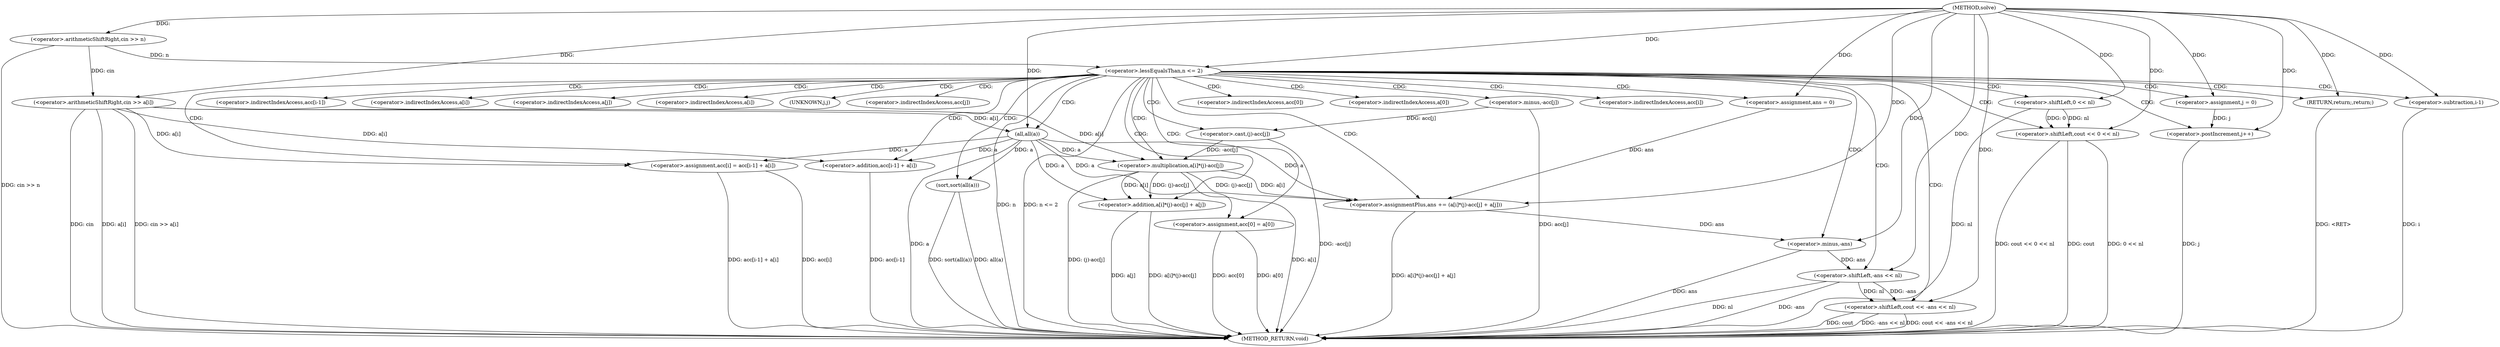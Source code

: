 digraph "solve" {  
"1000575" [label = "(METHOD,solve)" ]
"1000656" [label = "(METHOD_RETURN,void)" ]
"1000578" [label = "(<operator>.arithmeticShiftRight,cin >> n)" ]
"1000582" [label = "(<operator>.arithmeticShiftRight,cin >> a[i])" ]
"1000598" [label = "(sort,sort(all(a)))" ]
"1000602" [label = "(<operator>.assignment,acc[0] = a[0])" ]
"1000624" [label = "(<operator>.assignment,ans = 0)" ]
"1000628" [label = "(<operator>.assignment,j = 0)" ]
"1000650" [label = "(<operator>.shiftLeft,cout << -ans << nl)" ]
"1000588" [label = "(<operator>.lessEqualsThan,n <= 2)" ]
"1000610" [label = "(<operator>.assignment,acc[i] = acc[i-1] + a[i])" ]
"1000632" [label = "(<operator>.assignmentPlus,ans += (a[i]*(j)-acc[j] + a[j]))" ]
"1000648" [label = "(<operator>.postIncrement,j++)" ]
"1000592" [label = "(<operator>.shiftLeft,cout << 0 << nl)" ]
"1000597" [label = "(RETURN,return;,return;)" ]
"1000599" [label = "(all,all(a))" ]
"1000652" [label = "(<operator>.shiftLeft,-ans << nl)" ]
"1000614" [label = "(<operator>.addition,acc[i-1] + a[i])" ]
"1000634" [label = "(<operator>.addition,a[i]*(j)-acc[j] + a[j])" ]
"1000653" [label = "(<operator>.minus,-ans)" ]
"1000594" [label = "(<operator>.shiftLeft,0 << nl)" ]
"1000635" [label = "(<operator>.multiplication,a[i]*(j)-acc[j])" ]
"1000617" [label = "(<operator>.subtraction,i-1)" ]
"1000639" [label = "(<operator>.cast,(j)-acc[j])" ]
"1000641" [label = "(<operator>.minus,-acc[j])" ]
"1000603" [label = "(<operator>.indirectIndexAccess,acc[0])" ]
"1000606" [label = "(<operator>.indirectIndexAccess,a[0])" ]
"1000611" [label = "(<operator>.indirectIndexAccess,acc[i])" ]
"1000615" [label = "(<operator>.indirectIndexAccess,acc[i-1])" ]
"1000620" [label = "(<operator>.indirectIndexAccess,a[i])" ]
"1000645" [label = "(<operator>.indirectIndexAccess,a[j])" ]
"1000636" [label = "(<operator>.indirectIndexAccess,a[i])" ]
"1000640" [label = "(UNKNOWN,j,j)" ]
"1000642" [label = "(<operator>.indirectIndexAccess,acc[j])" ]
  "1000578" -> "1000656"  [ label = "DDG: cin >> n"] 
  "1000582" -> "1000656"  [ label = "DDG: cin"] 
  "1000582" -> "1000656"  [ label = "DDG: a[i]"] 
  "1000582" -> "1000656"  [ label = "DDG: cin >> a[i]"] 
  "1000588" -> "1000656"  [ label = "DDG: n"] 
  "1000588" -> "1000656"  [ label = "DDG: n <= 2"] 
  "1000599" -> "1000656"  [ label = "DDG: a"] 
  "1000598" -> "1000656"  [ label = "DDG: all(a)"] 
  "1000598" -> "1000656"  [ label = "DDG: sort(all(a))"] 
  "1000602" -> "1000656"  [ label = "DDG: acc[0]"] 
  "1000602" -> "1000656"  [ label = "DDG: a[0]"] 
  "1000610" -> "1000656"  [ label = "DDG: acc[i]"] 
  "1000617" -> "1000656"  [ label = "DDG: i"] 
  "1000614" -> "1000656"  [ label = "DDG: acc[i-1]"] 
  "1000610" -> "1000656"  [ label = "DDG: acc[i-1] + a[i]"] 
  "1000635" -> "1000656"  [ label = "DDG: a[i]"] 
  "1000641" -> "1000656"  [ label = "DDG: acc[j]"] 
  "1000639" -> "1000656"  [ label = "DDG: -acc[j]"] 
  "1000635" -> "1000656"  [ label = "DDG: (j)-acc[j]"] 
  "1000634" -> "1000656"  [ label = "DDG: a[i]*(j)-acc[j]"] 
  "1000634" -> "1000656"  [ label = "DDG: a[j]"] 
  "1000632" -> "1000656"  [ label = "DDG: a[i]*(j)-acc[j] + a[j]"] 
  "1000648" -> "1000656"  [ label = "DDG: j"] 
  "1000650" -> "1000656"  [ label = "DDG: cout"] 
  "1000653" -> "1000656"  [ label = "DDG: ans"] 
  "1000652" -> "1000656"  [ label = "DDG: -ans"] 
  "1000652" -> "1000656"  [ label = "DDG: nl"] 
  "1000650" -> "1000656"  [ label = "DDG: -ans << nl"] 
  "1000650" -> "1000656"  [ label = "DDG: cout << -ans << nl"] 
  "1000592" -> "1000656"  [ label = "DDG: cout"] 
  "1000594" -> "1000656"  [ label = "DDG: nl"] 
  "1000592" -> "1000656"  [ label = "DDG: 0 << nl"] 
  "1000592" -> "1000656"  [ label = "DDG: cout << 0 << nl"] 
  "1000597" -> "1000656"  [ label = "DDG: <RET>"] 
  "1000599" -> "1000602"  [ label = "DDG: a"] 
  "1000575" -> "1000624"  [ label = "DDG: "] 
  "1000575" -> "1000628"  [ label = "DDG: "] 
  "1000575" -> "1000578"  [ label = "DDG: "] 
  "1000578" -> "1000582"  [ label = "DDG: cin"] 
  "1000575" -> "1000582"  [ label = "DDG: "] 
  "1000599" -> "1000598"  [ label = "DDG: a"] 
  "1000582" -> "1000610"  [ label = "DDG: a[i]"] 
  "1000599" -> "1000610"  [ label = "DDG: a"] 
  "1000635" -> "1000632"  [ label = "DDG: (j)-acc[j]"] 
  "1000635" -> "1000632"  [ label = "DDG: a[i]"] 
  "1000599" -> "1000632"  [ label = "DDG: a"] 
  "1000575" -> "1000650"  [ label = "DDG: "] 
  "1000652" -> "1000650"  [ label = "DDG: nl"] 
  "1000652" -> "1000650"  [ label = "DDG: -ans"] 
  "1000578" -> "1000588"  [ label = "DDG: n"] 
  "1000575" -> "1000588"  [ label = "DDG: "] 
  "1000575" -> "1000597"  [ label = "DDG: "] 
  "1000582" -> "1000599"  [ label = "DDG: a[i]"] 
  "1000575" -> "1000599"  [ label = "DDG: "] 
  "1000624" -> "1000632"  [ label = "DDG: ans"] 
  "1000575" -> "1000632"  [ label = "DDG: "] 
  "1000628" -> "1000648"  [ label = "DDG: j"] 
  "1000575" -> "1000648"  [ label = "DDG: "] 
  "1000653" -> "1000652"  [ label = "DDG: ans"] 
  "1000575" -> "1000652"  [ label = "DDG: "] 
  "1000575" -> "1000592"  [ label = "DDG: "] 
  "1000594" -> "1000592"  [ label = "DDG: nl"] 
  "1000594" -> "1000592"  [ label = "DDG: 0"] 
  "1000582" -> "1000614"  [ label = "DDG: a[i]"] 
  "1000599" -> "1000614"  [ label = "DDG: a"] 
  "1000635" -> "1000634"  [ label = "DDG: (j)-acc[j]"] 
  "1000635" -> "1000634"  [ label = "DDG: a[i]"] 
  "1000599" -> "1000634"  [ label = "DDG: a"] 
  "1000632" -> "1000653"  [ label = "DDG: ans"] 
  "1000575" -> "1000653"  [ label = "DDG: "] 
  "1000575" -> "1000594"  [ label = "DDG: "] 
  "1000599" -> "1000635"  [ label = "DDG: a"] 
  "1000582" -> "1000635"  [ label = "DDG: a[i]"] 
  "1000639" -> "1000635"  [ label = "DDG: -acc[j]"] 
  "1000575" -> "1000617"  [ label = "DDG: "] 
  "1000641" -> "1000639"  [ label = "DDG: acc[j]"] 
  "1000588" -> "1000602"  [ label = "CDG: "] 
  "1000588" -> "1000624"  [ label = "CDG: "] 
  "1000588" -> "1000614"  [ label = "CDG: "] 
  "1000588" -> "1000632"  [ label = "CDG: "] 
  "1000588" -> "1000597"  [ label = "CDG: "] 
  "1000588" -> "1000650"  [ label = "CDG: "] 
  "1000588" -> "1000641"  [ label = "CDG: "] 
  "1000588" -> "1000594"  [ label = "CDG: "] 
  "1000588" -> "1000611"  [ label = "CDG: "] 
  "1000588" -> "1000615"  [ label = "CDG: "] 
  "1000588" -> "1000634"  [ label = "CDG: "] 
  "1000588" -> "1000598"  [ label = "CDG: "] 
  "1000588" -> "1000640"  [ label = "CDG: "] 
  "1000588" -> "1000610"  [ label = "CDG: "] 
  "1000588" -> "1000592"  [ label = "CDG: "] 
  "1000588" -> "1000645"  [ label = "CDG: "] 
  "1000588" -> "1000642"  [ label = "CDG: "] 
  "1000588" -> "1000639"  [ label = "CDG: "] 
  "1000588" -> "1000620"  [ label = "CDG: "] 
  "1000588" -> "1000599"  [ label = "CDG: "] 
  "1000588" -> "1000628"  [ label = "CDG: "] 
  "1000588" -> "1000648"  [ label = "CDG: "] 
  "1000588" -> "1000603"  [ label = "CDG: "] 
  "1000588" -> "1000635"  [ label = "CDG: "] 
  "1000588" -> "1000617"  [ label = "CDG: "] 
  "1000588" -> "1000652"  [ label = "CDG: "] 
  "1000588" -> "1000606"  [ label = "CDG: "] 
  "1000588" -> "1000653"  [ label = "CDG: "] 
  "1000588" -> "1000636"  [ label = "CDG: "] 
}
